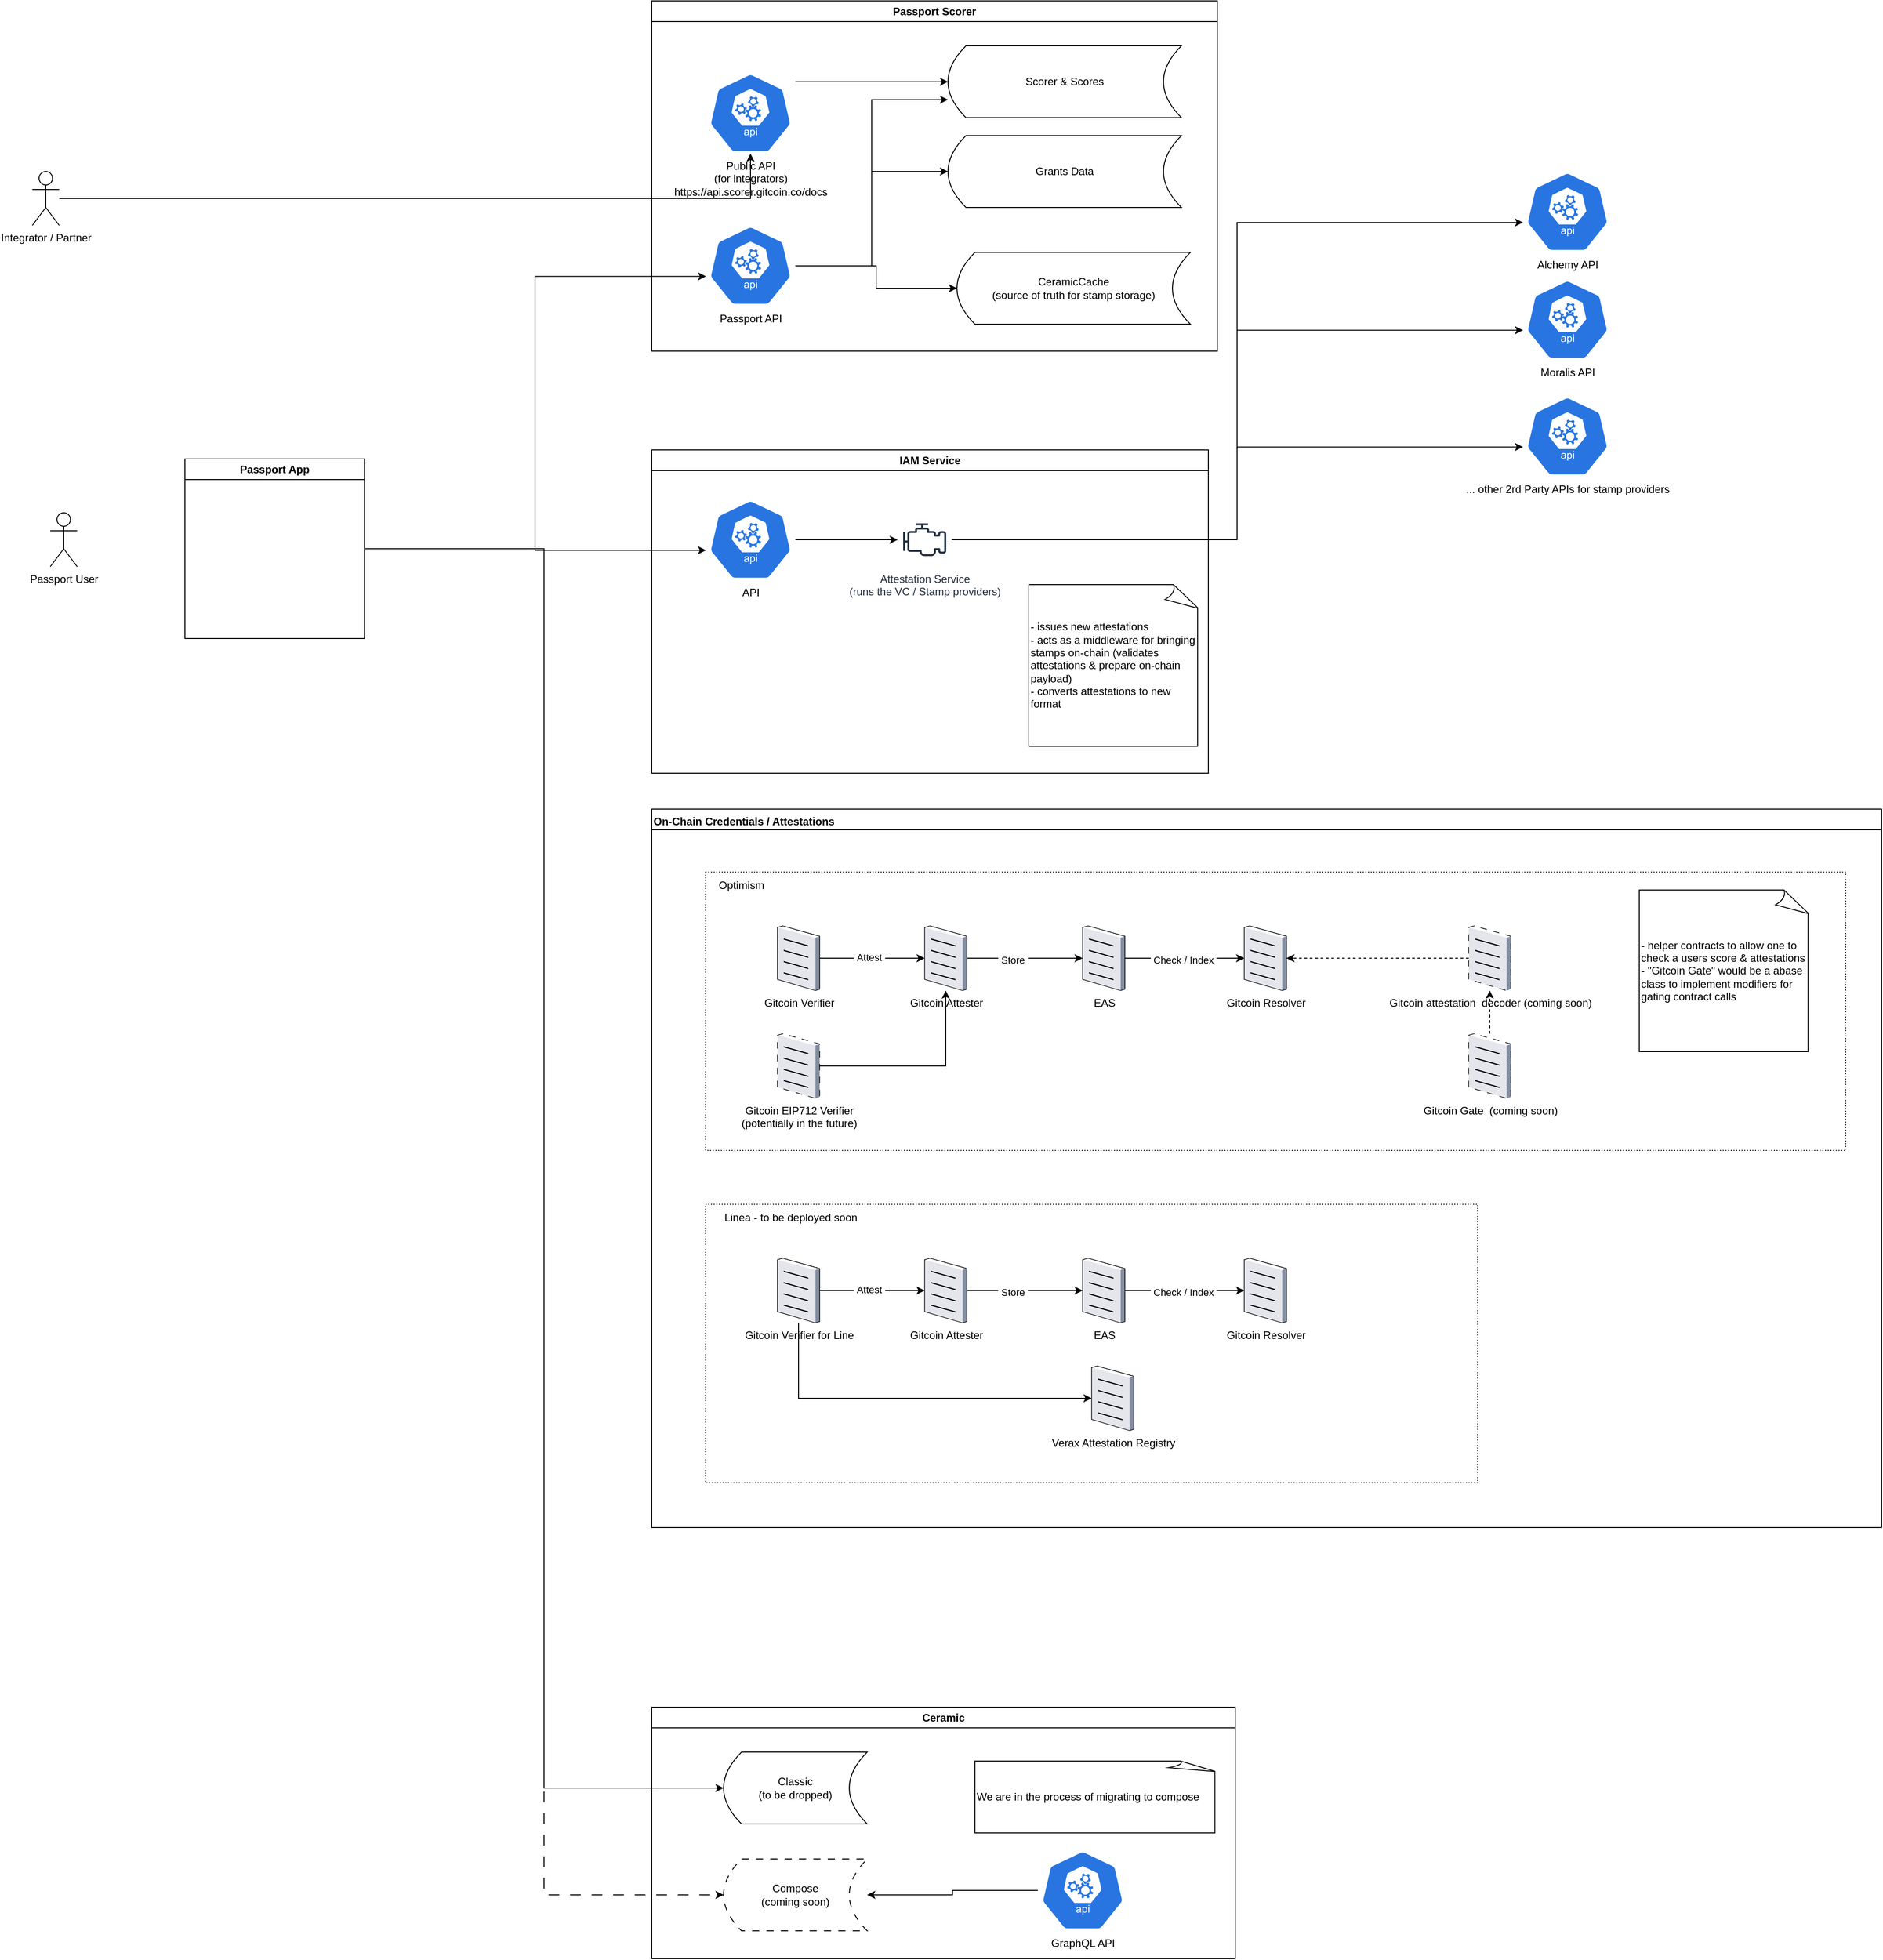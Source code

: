 <mxfile version="22.0.3" type="github">
  <diagram id="prtHgNgQTEPvFCAcTncT" name="Page-1">
    <mxGraphModel dx="4258" dy="1766" grid="1" gridSize="10" guides="1" tooltips="1" connect="1" arrows="1" fold="1" page="1" pageScale="1" pageWidth="827" pageHeight="1169" math="0" shadow="0">
      <root>
        <mxCell id="0" />
        <mxCell id="1" parent="0" />
        <mxCell id="uYgZu5FIEDiZeXpY4sAn-1" value="IAM Service" style="swimlane;whiteSpace=wrap;html=1;" vertex="1" parent="1">
          <mxGeometry x="110" y="620" width="620" height="360" as="geometry" />
        </mxCell>
        <mxCell id="uYgZu5FIEDiZeXpY4sAn-36" value="Attestation Service&lt;br&gt;(runs the VC / Stamp providers)" style="sketch=0;outlineConnect=0;fontColor=#232F3E;gradientColor=none;strokeColor=#232F3E;fillColor=#ffffff;dashed=0;verticalLabelPosition=bottom;verticalAlign=top;align=center;html=1;fontSize=12;fontStyle=0;aspect=fixed;shape=mxgraph.aws4.resourceIcon;resIcon=mxgraph.aws4.emr_engine;" vertex="1" parent="uYgZu5FIEDiZeXpY4sAn-1">
          <mxGeometry x="274" y="70" width="60" height="60" as="geometry" />
        </mxCell>
        <mxCell id="uYgZu5FIEDiZeXpY4sAn-42" style="edgeStyle=orthogonalEdgeStyle;rounded=0;orthogonalLoop=1;jettySize=auto;html=1;" edge="1" parent="uYgZu5FIEDiZeXpY4sAn-1" source="uYgZu5FIEDiZeXpY4sAn-40" target="uYgZu5FIEDiZeXpY4sAn-36">
          <mxGeometry relative="1" as="geometry" />
        </mxCell>
        <mxCell id="uYgZu5FIEDiZeXpY4sAn-40" value="API" style="sketch=0;html=1;dashed=0;whitespace=wrap;fillColor=#2875E2;strokeColor=#ffffff;points=[[0.005,0.63,0],[0.1,0.2,0],[0.9,0.2,0],[0.5,0,0],[0.995,0.63,0],[0.72,0.99,0],[0.5,1,0],[0.28,0.99,0]];verticalLabelPosition=bottom;align=center;verticalAlign=top;shape=mxgraph.kubernetes.icon;prIcon=api" vertex="1" parent="uYgZu5FIEDiZeXpY4sAn-1">
          <mxGeometry x="60" y="55" width="100" height="90" as="geometry" />
        </mxCell>
        <mxCell id="uYgZu5FIEDiZeXpY4sAn-45" value="- issues new attestations&lt;br&gt;- acts as a middleware for bringing stamps on-chain (validates attestations &amp;amp; prepare on-chain payload)&lt;br&gt;- converts attestations to new format" style="whiteSpace=wrap;html=1;shape=mxgraph.basic.document;align=left;" vertex="1" parent="uYgZu5FIEDiZeXpY4sAn-1">
          <mxGeometry x="420" y="150" width="190" height="180" as="geometry" />
        </mxCell>
        <mxCell id="uYgZu5FIEDiZeXpY4sAn-8" style="edgeStyle=orthogonalEdgeStyle;rounded=0;orthogonalLoop=1;jettySize=auto;html=1;entryX=0.005;entryY=0.63;entryDx=0;entryDy=0;entryPerimeter=0;" edge="1" parent="1" source="uYgZu5FIEDiZeXpY4sAn-2" target="uYgZu5FIEDiZeXpY4sAn-17">
          <mxGeometry relative="1" as="geometry">
            <mxPoint x="10" y="210" as="targetPoint" />
          </mxGeometry>
        </mxCell>
        <mxCell id="uYgZu5FIEDiZeXpY4sAn-13" style="edgeStyle=orthogonalEdgeStyle;rounded=0;orthogonalLoop=1;jettySize=auto;html=1;entryX=0;entryY=0.5;entryDx=0;entryDy=0;" edge="1" parent="1" source="uYgZu5FIEDiZeXpY4sAn-2" target="uYgZu5FIEDiZeXpY4sAn-11">
          <mxGeometry relative="1" as="geometry" />
        </mxCell>
        <mxCell id="uYgZu5FIEDiZeXpY4sAn-14" style="edgeStyle=orthogonalEdgeStyle;rounded=0;orthogonalLoop=1;jettySize=auto;html=1;entryX=0;entryY=0.5;entryDx=0;entryDy=0;dashed=1;dashPattern=12 12;" edge="1" parent="1" source="uYgZu5FIEDiZeXpY4sAn-2" target="uYgZu5FIEDiZeXpY4sAn-12">
          <mxGeometry relative="1" as="geometry" />
        </mxCell>
        <mxCell id="uYgZu5FIEDiZeXpY4sAn-2" value="Passport App" style="swimlane;whiteSpace=wrap;html=1;" vertex="1" parent="1">
          <mxGeometry x="-410" y="630" width="200" height="200" as="geometry" />
        </mxCell>
        <mxCell id="uYgZu5FIEDiZeXpY4sAn-3" value="Passport User" style="shape=umlActor;verticalLabelPosition=bottom;verticalAlign=top;html=1;outlineConnect=0;" vertex="1" parent="1">
          <mxGeometry x="-560" y="690" width="30" height="60" as="geometry" />
        </mxCell>
        <mxCell id="uYgZu5FIEDiZeXpY4sAn-4" value="Passport Scorer" style="swimlane;whiteSpace=wrap;html=1;" vertex="1" parent="1">
          <mxGeometry x="110" y="120" width="630" height="390" as="geometry" />
        </mxCell>
        <mxCell id="uYgZu5FIEDiZeXpY4sAn-16" value="Scorer &amp;amp; Scores" style="shape=dataStorage;whiteSpace=wrap;html=1;fixedSize=1;" vertex="1" parent="uYgZu5FIEDiZeXpY4sAn-4">
          <mxGeometry x="330" y="50" width="260" height="80" as="geometry" />
        </mxCell>
        <mxCell id="uYgZu5FIEDiZeXpY4sAn-18" value="Grants Data" style="shape=dataStorage;whiteSpace=wrap;html=1;fixedSize=1;" vertex="1" parent="uYgZu5FIEDiZeXpY4sAn-4">
          <mxGeometry x="330" y="150" width="260" height="80" as="geometry" />
        </mxCell>
        <mxCell id="uYgZu5FIEDiZeXpY4sAn-20" style="edgeStyle=orthogonalEdgeStyle;rounded=0;orthogonalLoop=1;jettySize=auto;html=1;entryX=0;entryY=0.75;entryDx=0;entryDy=0;" edge="1" parent="uYgZu5FIEDiZeXpY4sAn-4" source="uYgZu5FIEDiZeXpY4sAn-17" target="uYgZu5FIEDiZeXpY4sAn-16">
          <mxGeometry relative="1" as="geometry">
            <mxPoint x="260" y="180" as="targetPoint" />
          </mxGeometry>
        </mxCell>
        <mxCell id="uYgZu5FIEDiZeXpY4sAn-32" style="edgeStyle=orthogonalEdgeStyle;rounded=0;orthogonalLoop=1;jettySize=auto;html=1;entryX=0;entryY=0.5;entryDx=0;entryDy=0;" edge="1" parent="uYgZu5FIEDiZeXpY4sAn-4" source="uYgZu5FIEDiZeXpY4sAn-17" target="uYgZu5FIEDiZeXpY4sAn-18">
          <mxGeometry relative="1" as="geometry" />
        </mxCell>
        <mxCell id="uYgZu5FIEDiZeXpY4sAn-17" value="Passport API" style="sketch=0;html=1;dashed=0;whitespace=wrap;fillColor=#2875E2;strokeColor=#ffffff;points=[[0.005,0.63,0],[0.1,0.2,0],[0.9,0.2,0],[0.5,0,0],[0.995,0.63,0],[0.72,0.99,0],[0.5,1,0],[0.28,0.99,0]];verticalLabelPosition=bottom;align=center;verticalAlign=top;shape=mxgraph.kubernetes.icon;prIcon=api" vertex="1" parent="uYgZu5FIEDiZeXpY4sAn-4">
          <mxGeometry x="60" y="250" width="100" height="90" as="geometry" />
        </mxCell>
        <mxCell id="uYgZu5FIEDiZeXpY4sAn-24" style="edgeStyle=orthogonalEdgeStyle;rounded=0;orthogonalLoop=1;jettySize=auto;html=1;entryX=0;entryY=0.5;entryDx=0;entryDy=0;" edge="1" parent="uYgZu5FIEDiZeXpY4sAn-4" source="uYgZu5FIEDiZeXpY4sAn-21" target="uYgZu5FIEDiZeXpY4sAn-16">
          <mxGeometry relative="1" as="geometry">
            <Array as="points">
              <mxPoint x="210" y="90" />
              <mxPoint x="210" y="90" />
            </Array>
          </mxGeometry>
        </mxCell>
        <mxCell id="uYgZu5FIEDiZeXpY4sAn-21" value="Public API&lt;br&gt;(for integrators)&lt;br&gt;https://api.scorer.gitcoin.co/docs" style="sketch=0;html=1;dashed=0;whitespace=wrap;fillColor=#2875E2;strokeColor=#ffffff;points=[[0.005,0.63,0],[0.1,0.2,0],[0.9,0.2,0],[0.5,0,0],[0.995,0.63,0],[0.72,0.99,0],[0.5,1,0],[0.28,0.99,0]];verticalLabelPosition=bottom;align=center;verticalAlign=top;shape=mxgraph.kubernetes.icon;prIcon=api" vertex="1" parent="uYgZu5FIEDiZeXpY4sAn-4">
          <mxGeometry x="60" y="80" width="100" height="90" as="geometry" />
        </mxCell>
        <mxCell id="uYgZu5FIEDiZeXpY4sAn-15" value="CeramicCache&lt;br&gt;(source of truth for stamp storage)" style="shape=dataStorage;whiteSpace=wrap;html=1;fixedSize=1;" vertex="1" parent="uYgZu5FIEDiZeXpY4sAn-4">
          <mxGeometry x="340" y="280" width="260" height="80" as="geometry" />
        </mxCell>
        <mxCell id="uYgZu5FIEDiZeXpY4sAn-19" style="edgeStyle=orthogonalEdgeStyle;rounded=0;orthogonalLoop=1;jettySize=auto;html=1;entryX=0;entryY=0.5;entryDx=0;entryDy=0;" edge="1" parent="uYgZu5FIEDiZeXpY4sAn-4" source="uYgZu5FIEDiZeXpY4sAn-17" target="uYgZu5FIEDiZeXpY4sAn-15">
          <mxGeometry relative="1" as="geometry" />
        </mxCell>
        <mxCell id="uYgZu5FIEDiZeXpY4sAn-7" value="On-Chain Credentials / Attestations" style="swimlane;whiteSpace=wrap;html=1;align=left;verticalAlign=top;" vertex="1" parent="1">
          <mxGeometry x="110" y="1020" width="1370" height="800" as="geometry" />
        </mxCell>
        <mxCell id="uYgZu5FIEDiZeXpY4sAn-48" value="" style="rounded=0;whiteSpace=wrap;html=1;dashed=1;dashPattern=1 2;" vertex="1" parent="uYgZu5FIEDiZeXpY4sAn-7">
          <mxGeometry x="60" y="70" width="1270" height="310" as="geometry" />
        </mxCell>
        <mxCell id="uYgZu5FIEDiZeXpY4sAn-49" value="Optimism" style="text;html=1;strokeColor=none;fillColor=none;align=center;verticalAlign=middle;whiteSpace=wrap;rounded=0;" vertex="1" parent="uYgZu5FIEDiZeXpY4sAn-7">
          <mxGeometry x="70" y="70" width="60" height="30" as="geometry" />
        </mxCell>
        <mxCell id="uYgZu5FIEDiZeXpY4sAn-54" style="edgeStyle=orthogonalEdgeStyle;rounded=0;orthogonalLoop=1;jettySize=auto;html=1;" edge="1" parent="uYgZu5FIEDiZeXpY4sAn-7" source="uYgZu5FIEDiZeXpY4sAn-50" target="uYgZu5FIEDiZeXpY4sAn-51">
          <mxGeometry relative="1" as="geometry" />
        </mxCell>
        <mxCell id="uYgZu5FIEDiZeXpY4sAn-59" value="&amp;nbsp;Attest&amp;nbsp;" style="edgeLabel;html=1;align=center;verticalAlign=middle;resizable=0;points=[];" vertex="1" connectable="0" parent="uYgZu5FIEDiZeXpY4sAn-54">
          <mxGeometry x="-0.06" y="1" relative="1" as="geometry">
            <mxPoint as="offset" />
          </mxGeometry>
        </mxCell>
        <mxCell id="uYgZu5FIEDiZeXpY4sAn-50" value="Gitcoin Verifier" style="verticalLabelPosition=bottom;sketch=0;aspect=fixed;html=1;verticalAlign=top;strokeColor=none;align=center;outlineConnect=0;shape=mxgraph.citrix.document;" vertex="1" parent="uYgZu5FIEDiZeXpY4sAn-7">
          <mxGeometry x="140" y="130" width="47" height="72" as="geometry" />
        </mxCell>
        <mxCell id="uYgZu5FIEDiZeXpY4sAn-55" style="edgeStyle=orthogonalEdgeStyle;rounded=0;orthogonalLoop=1;jettySize=auto;html=1;" edge="1" parent="uYgZu5FIEDiZeXpY4sAn-7" source="uYgZu5FIEDiZeXpY4sAn-51" target="uYgZu5FIEDiZeXpY4sAn-53">
          <mxGeometry relative="1" as="geometry" />
        </mxCell>
        <mxCell id="uYgZu5FIEDiZeXpY4sAn-58" value="&amp;nbsp;Store&amp;nbsp;" style="edgeLabel;html=1;align=center;verticalAlign=middle;resizable=0;points=[];" vertex="1" connectable="0" parent="uYgZu5FIEDiZeXpY4sAn-55">
          <mxGeometry x="-0.209" y="-2" relative="1" as="geometry">
            <mxPoint as="offset" />
          </mxGeometry>
        </mxCell>
        <mxCell id="uYgZu5FIEDiZeXpY4sAn-51" value="Gitcoin Attester" style="verticalLabelPosition=bottom;sketch=0;aspect=fixed;html=1;verticalAlign=top;strokeColor=none;align=center;outlineConnect=0;shape=mxgraph.citrix.document;" vertex="1" parent="uYgZu5FIEDiZeXpY4sAn-7">
          <mxGeometry x="304" y="130" width="47" height="72" as="geometry" />
        </mxCell>
        <mxCell id="uYgZu5FIEDiZeXpY4sAn-52" value="Gitcoin Resolver" style="verticalLabelPosition=bottom;sketch=0;aspect=fixed;html=1;verticalAlign=top;strokeColor=none;align=center;outlineConnect=0;shape=mxgraph.citrix.document;" vertex="1" parent="uYgZu5FIEDiZeXpY4sAn-7">
          <mxGeometry x="660" y="130" width="47" height="72" as="geometry" />
        </mxCell>
        <mxCell id="uYgZu5FIEDiZeXpY4sAn-56" style="edgeStyle=orthogonalEdgeStyle;rounded=0;orthogonalLoop=1;jettySize=auto;html=1;" edge="1" parent="uYgZu5FIEDiZeXpY4sAn-7" source="uYgZu5FIEDiZeXpY4sAn-53" target="uYgZu5FIEDiZeXpY4sAn-52">
          <mxGeometry relative="1" as="geometry" />
        </mxCell>
        <mxCell id="uYgZu5FIEDiZeXpY4sAn-57" value="&amp;nbsp;Check / Index&amp;nbsp;" style="edgeLabel;html=1;align=center;verticalAlign=middle;resizable=0;points=[];" vertex="1" connectable="0" parent="uYgZu5FIEDiZeXpY4sAn-56">
          <mxGeometry x="-0.023" y="-2" relative="1" as="geometry">
            <mxPoint as="offset" />
          </mxGeometry>
        </mxCell>
        <mxCell id="uYgZu5FIEDiZeXpY4sAn-53" value="EAS" style="verticalLabelPosition=bottom;sketch=0;aspect=fixed;html=1;verticalAlign=top;strokeColor=none;align=center;outlineConnect=0;shape=mxgraph.citrix.document;" vertex="1" parent="uYgZu5FIEDiZeXpY4sAn-7">
          <mxGeometry x="480" y="130" width="47" height="72" as="geometry" />
        </mxCell>
        <mxCell id="uYgZu5FIEDiZeXpY4sAn-61" style="edgeStyle=orthogonalEdgeStyle;rounded=0;orthogonalLoop=1;jettySize=auto;html=1;" edge="1" parent="uYgZu5FIEDiZeXpY4sAn-7" source="uYgZu5FIEDiZeXpY4sAn-60" target="uYgZu5FIEDiZeXpY4sAn-51">
          <mxGeometry relative="1" as="geometry" />
        </mxCell>
        <mxCell id="uYgZu5FIEDiZeXpY4sAn-60" value="Gitcoin EIP712 Verifier&lt;br&gt;(potentially in the future)" style="verticalLabelPosition=bottom;sketch=0;aspect=fixed;html=1;verticalAlign=top;align=center;outlineConnect=0;shape=mxgraph.citrix.document;fillColor=none;strokeColor=default;dashed=1;dashPattern=12 12;" vertex="1" parent="uYgZu5FIEDiZeXpY4sAn-7">
          <mxGeometry x="140" y="250" width="47" height="72" as="geometry" />
        </mxCell>
        <mxCell id="uYgZu5FIEDiZeXpY4sAn-65" value="" style="rounded=0;whiteSpace=wrap;html=1;dashed=1;dashPattern=1 2;" vertex="1" parent="uYgZu5FIEDiZeXpY4sAn-7">
          <mxGeometry x="60" y="440" width="860" height="310" as="geometry" />
        </mxCell>
        <mxCell id="uYgZu5FIEDiZeXpY4sAn-66" value="Linea - to be deployed soon" style="text;html=1;strokeColor=none;fillColor=none;align=center;verticalAlign=middle;whiteSpace=wrap;rounded=0;" vertex="1" parent="uYgZu5FIEDiZeXpY4sAn-7">
          <mxGeometry x="60" y="440" width="190" height="30" as="geometry" />
        </mxCell>
        <mxCell id="uYgZu5FIEDiZeXpY4sAn-81" style="edgeStyle=orthogonalEdgeStyle;rounded=0;orthogonalLoop=1;jettySize=auto;html=1;" edge="1" parent="uYgZu5FIEDiZeXpY4sAn-7" source="uYgZu5FIEDiZeXpY4sAn-69" target="uYgZu5FIEDiZeXpY4sAn-79">
          <mxGeometry relative="1" as="geometry">
            <Array as="points">
              <mxPoint x="164" y="656" />
            </Array>
          </mxGeometry>
        </mxCell>
        <mxCell id="uYgZu5FIEDiZeXpY4sAn-69" value="Gitcoin Verifier for Line" style="verticalLabelPosition=bottom;sketch=0;aspect=fixed;html=1;verticalAlign=top;strokeColor=none;align=center;outlineConnect=0;shape=mxgraph.citrix.document;" vertex="1" parent="uYgZu5FIEDiZeXpY4sAn-7">
          <mxGeometry x="140" y="500" width="47" height="72" as="geometry" />
        </mxCell>
        <mxCell id="uYgZu5FIEDiZeXpY4sAn-72" value="Gitcoin Attester" style="verticalLabelPosition=bottom;sketch=0;aspect=fixed;html=1;verticalAlign=top;strokeColor=none;align=center;outlineConnect=0;shape=mxgraph.citrix.document;" vertex="1" parent="uYgZu5FIEDiZeXpY4sAn-7">
          <mxGeometry x="304" y="500" width="47" height="72" as="geometry" />
        </mxCell>
        <mxCell id="uYgZu5FIEDiZeXpY4sAn-67" style="edgeStyle=orthogonalEdgeStyle;rounded=0;orthogonalLoop=1;jettySize=auto;html=1;" edge="1" parent="uYgZu5FIEDiZeXpY4sAn-7" source="uYgZu5FIEDiZeXpY4sAn-69" target="uYgZu5FIEDiZeXpY4sAn-72">
          <mxGeometry relative="1" as="geometry" />
        </mxCell>
        <mxCell id="uYgZu5FIEDiZeXpY4sAn-68" value="&amp;nbsp;Attest&amp;nbsp;" style="edgeLabel;html=1;align=center;verticalAlign=middle;resizable=0;points=[];" vertex="1" connectable="0" parent="uYgZu5FIEDiZeXpY4sAn-67">
          <mxGeometry x="-0.06" y="1" relative="1" as="geometry">
            <mxPoint as="offset" />
          </mxGeometry>
        </mxCell>
        <mxCell id="uYgZu5FIEDiZeXpY4sAn-73" value="Gitcoin Resolver" style="verticalLabelPosition=bottom;sketch=0;aspect=fixed;html=1;verticalAlign=top;strokeColor=none;align=center;outlineConnect=0;shape=mxgraph.citrix.document;" vertex="1" parent="uYgZu5FIEDiZeXpY4sAn-7">
          <mxGeometry x="660" y="500" width="47" height="72" as="geometry" />
        </mxCell>
        <mxCell id="uYgZu5FIEDiZeXpY4sAn-74" style="edgeStyle=orthogonalEdgeStyle;rounded=0;orthogonalLoop=1;jettySize=auto;html=1;" edge="1" parent="uYgZu5FIEDiZeXpY4sAn-7" source="uYgZu5FIEDiZeXpY4sAn-76" target="uYgZu5FIEDiZeXpY4sAn-73">
          <mxGeometry relative="1" as="geometry" />
        </mxCell>
        <mxCell id="uYgZu5FIEDiZeXpY4sAn-75" value="&amp;nbsp;Check / Index&amp;nbsp;" style="edgeLabel;html=1;align=center;verticalAlign=middle;resizable=0;points=[];" vertex="1" connectable="0" parent="uYgZu5FIEDiZeXpY4sAn-74">
          <mxGeometry x="-0.023" y="-2" relative="1" as="geometry">
            <mxPoint as="offset" />
          </mxGeometry>
        </mxCell>
        <mxCell id="uYgZu5FIEDiZeXpY4sAn-76" value="EAS" style="verticalLabelPosition=bottom;sketch=0;aspect=fixed;html=1;verticalAlign=top;strokeColor=none;align=center;outlineConnect=0;shape=mxgraph.citrix.document;" vertex="1" parent="uYgZu5FIEDiZeXpY4sAn-7">
          <mxGeometry x="480" y="500" width="47" height="72" as="geometry" />
        </mxCell>
        <mxCell id="uYgZu5FIEDiZeXpY4sAn-70" style="edgeStyle=orthogonalEdgeStyle;rounded=0;orthogonalLoop=1;jettySize=auto;html=1;" edge="1" parent="uYgZu5FIEDiZeXpY4sAn-7" source="uYgZu5FIEDiZeXpY4sAn-72" target="uYgZu5FIEDiZeXpY4sAn-76">
          <mxGeometry relative="1" as="geometry" />
        </mxCell>
        <mxCell id="uYgZu5FIEDiZeXpY4sAn-71" value="&amp;nbsp;Store&amp;nbsp;" style="edgeLabel;html=1;align=center;verticalAlign=middle;resizable=0;points=[];" vertex="1" connectable="0" parent="uYgZu5FIEDiZeXpY4sAn-70">
          <mxGeometry x="-0.209" y="-2" relative="1" as="geometry">
            <mxPoint as="offset" />
          </mxGeometry>
        </mxCell>
        <mxCell id="uYgZu5FIEDiZeXpY4sAn-79" value="Verax Attestation Registry" style="verticalLabelPosition=bottom;sketch=0;aspect=fixed;html=1;verticalAlign=top;strokeColor=none;align=center;outlineConnect=0;shape=mxgraph.citrix.document;" vertex="1" parent="uYgZu5FIEDiZeXpY4sAn-7">
          <mxGeometry x="490" y="620" width="47" height="72" as="geometry" />
        </mxCell>
        <mxCell id="uYgZu5FIEDiZeXpY4sAn-85" style="edgeStyle=orthogonalEdgeStyle;rounded=0;orthogonalLoop=1;jettySize=auto;html=1;dashed=1;" edge="1" parent="uYgZu5FIEDiZeXpY4sAn-7" source="uYgZu5FIEDiZeXpY4sAn-84" target="uYgZu5FIEDiZeXpY4sAn-52">
          <mxGeometry relative="1" as="geometry" />
        </mxCell>
        <mxCell id="uYgZu5FIEDiZeXpY4sAn-84" value="Gitcoin attestation &amp;nbsp;decoder (coming soon)" style="verticalLabelPosition=bottom;sketch=0;aspect=fixed;html=1;verticalAlign=top;align=center;outlineConnect=0;shape=mxgraph.citrix.document;fillColor=none;strokeColor=default;dashed=1;dashPattern=12 12;" vertex="1" parent="uYgZu5FIEDiZeXpY4sAn-7">
          <mxGeometry x="910" y="130" width="47" height="72" as="geometry" />
        </mxCell>
        <mxCell id="uYgZu5FIEDiZeXpY4sAn-87" style="edgeStyle=orthogonalEdgeStyle;rounded=0;orthogonalLoop=1;jettySize=auto;html=1;dashed=1;" edge="1" parent="uYgZu5FIEDiZeXpY4sAn-7" source="uYgZu5FIEDiZeXpY4sAn-86" target="uYgZu5FIEDiZeXpY4sAn-84">
          <mxGeometry relative="1" as="geometry" />
        </mxCell>
        <mxCell id="uYgZu5FIEDiZeXpY4sAn-86" value="Gitcoin Gate &amp;nbsp;(coming soon)" style="verticalLabelPosition=bottom;sketch=0;aspect=fixed;html=1;verticalAlign=top;align=center;outlineConnect=0;shape=mxgraph.citrix.document;fillColor=none;strokeColor=default;dashed=1;dashPattern=12 12;" vertex="1" parent="uYgZu5FIEDiZeXpY4sAn-7">
          <mxGeometry x="910" y="250" width="47" height="72" as="geometry" />
        </mxCell>
        <mxCell id="uYgZu5FIEDiZeXpY4sAn-88" value="- helper contracts to allow one to check a users score &amp;amp; attestations&lt;br&gt;- &quot;Gitcoin Gate&quot; would be a abase class to implement modifiers for gating contract calls" style="whiteSpace=wrap;html=1;shape=mxgraph.basic.document;align=left;" vertex="1" parent="uYgZu5FIEDiZeXpY4sAn-7">
          <mxGeometry x="1100" y="90" width="190" height="180" as="geometry" />
        </mxCell>
        <mxCell id="uYgZu5FIEDiZeXpY4sAn-9" value="Ceramic" style="swimlane;whiteSpace=wrap;html=1;startSize=23;" vertex="1" parent="1">
          <mxGeometry x="110" y="2020" width="650" height="280" as="geometry" />
        </mxCell>
        <mxCell id="uYgZu5FIEDiZeXpY4sAn-11" value="Classic&lt;br&gt;(to be dropped)" style="shape=dataStorage;whiteSpace=wrap;html=1;fixedSize=1;" vertex="1" parent="uYgZu5FIEDiZeXpY4sAn-9">
          <mxGeometry x="80" y="50" width="160" height="80" as="geometry" />
        </mxCell>
        <mxCell id="uYgZu5FIEDiZeXpY4sAn-12" value="Compose &lt;br&gt;(coming soon)" style="shape=dataStorage;whiteSpace=wrap;html=1;fixedSize=1;dashed=1;dashPattern=8 8;" vertex="1" parent="uYgZu5FIEDiZeXpY4sAn-9">
          <mxGeometry x="80" y="169" width="160" height="80" as="geometry" />
        </mxCell>
        <mxCell id="uYgZu5FIEDiZeXpY4sAn-47" value="We are in the process of migrating to compose" style="whiteSpace=wrap;html=1;shape=mxgraph.basic.document;align=left;" vertex="1" parent="uYgZu5FIEDiZeXpY4sAn-9">
          <mxGeometry x="360" y="60" width="270" height="80" as="geometry" />
        </mxCell>
        <mxCell id="uYgZu5FIEDiZeXpY4sAn-90" style="edgeStyle=orthogonalEdgeStyle;rounded=0;orthogonalLoop=1;jettySize=auto;html=1;" edge="1" parent="uYgZu5FIEDiZeXpY4sAn-9" source="uYgZu5FIEDiZeXpY4sAn-89" target="uYgZu5FIEDiZeXpY4sAn-12">
          <mxGeometry relative="1" as="geometry" />
        </mxCell>
        <mxCell id="uYgZu5FIEDiZeXpY4sAn-89" value="GraphQL API" style="sketch=0;html=1;dashed=0;whitespace=wrap;fillColor=#2875E2;strokeColor=#ffffff;points=[[0.005,0.63,0],[0.1,0.2,0],[0.9,0.2,0],[0.5,0,0],[0.995,0.63,0],[0.72,0.99,0],[0.5,1,0],[0.28,0.99,0]];verticalLabelPosition=bottom;align=center;verticalAlign=top;shape=mxgraph.kubernetes.icon;prIcon=api" vertex="1" parent="uYgZu5FIEDiZeXpY4sAn-9">
          <mxGeometry x="430" y="159" width="100" height="90" as="geometry" />
        </mxCell>
        <mxCell id="uYgZu5FIEDiZeXpY4sAn-28" style="edgeStyle=orthogonalEdgeStyle;rounded=0;orthogonalLoop=1;jettySize=auto;html=1;" edge="1" parent="1" source="uYgZu5FIEDiZeXpY4sAn-25" target="uYgZu5FIEDiZeXpY4sAn-21">
          <mxGeometry relative="1" as="geometry" />
        </mxCell>
        <mxCell id="uYgZu5FIEDiZeXpY4sAn-25" value="Integrator / Partner" style="shape=umlActor;verticalLabelPosition=bottom;verticalAlign=top;html=1;outlineConnect=0;" vertex="1" parent="1">
          <mxGeometry x="-580" y="310" width="30" height="60" as="geometry" />
        </mxCell>
        <mxCell id="uYgZu5FIEDiZeXpY4sAn-33" value="Alchemy API" style="sketch=0;html=1;dashed=0;whitespace=wrap;fillColor=#2875E2;strokeColor=#ffffff;points=[[0.005,0.63,0],[0.1,0.2,0],[0.9,0.2,0],[0.5,0,0],[0.995,0.63,0],[0.72,0.99,0],[0.5,1,0],[0.28,0.99,0]];verticalLabelPosition=bottom;align=center;verticalAlign=top;shape=mxgraph.kubernetes.icon;prIcon=api" vertex="1" parent="1">
          <mxGeometry x="1080" y="310" width="100" height="90" as="geometry" />
        </mxCell>
        <mxCell id="uYgZu5FIEDiZeXpY4sAn-34" value="Moralis API" style="sketch=0;html=1;dashed=0;whitespace=wrap;fillColor=#2875E2;strokeColor=#ffffff;points=[[0.005,0.63,0],[0.1,0.2,0],[0.9,0.2,0],[0.5,0,0],[0.995,0.63,0],[0.72,0.99,0],[0.5,1,0],[0.28,0.99,0]];verticalLabelPosition=bottom;align=center;verticalAlign=top;shape=mxgraph.kubernetes.icon;prIcon=api" vertex="1" parent="1">
          <mxGeometry x="1080" y="430" width="100" height="90" as="geometry" />
        </mxCell>
        <mxCell id="uYgZu5FIEDiZeXpY4sAn-35" value="... other 2rd Party APIs for stamp providers" style="sketch=0;html=1;dashed=0;whitespace=wrap;fillColor=#2875E2;strokeColor=#ffffff;points=[[0.005,0.63,0],[0.1,0.2,0],[0.9,0.2,0],[0.5,0,0],[0.995,0.63,0],[0.72,0.99,0],[0.5,1,0],[0.28,0.99,0]];verticalLabelPosition=bottom;align=center;verticalAlign=top;shape=mxgraph.kubernetes.icon;prIcon=api" vertex="1" parent="1">
          <mxGeometry x="1080" y="560" width="100" height="90" as="geometry" />
        </mxCell>
        <mxCell id="uYgZu5FIEDiZeXpY4sAn-37" style="edgeStyle=orthogonalEdgeStyle;rounded=0;orthogonalLoop=1;jettySize=auto;html=1;entryX=0.005;entryY=0.63;entryDx=0;entryDy=0;entryPerimeter=0;" edge="1" parent="1" source="uYgZu5FIEDiZeXpY4sAn-36" target="uYgZu5FIEDiZeXpY4sAn-33">
          <mxGeometry relative="1" as="geometry" />
        </mxCell>
        <mxCell id="uYgZu5FIEDiZeXpY4sAn-38" style="edgeStyle=orthogonalEdgeStyle;rounded=0;orthogonalLoop=1;jettySize=auto;html=1;entryX=0.005;entryY=0.63;entryDx=0;entryDy=0;entryPerimeter=0;" edge="1" parent="1" source="uYgZu5FIEDiZeXpY4sAn-36" target="uYgZu5FIEDiZeXpY4sAn-34">
          <mxGeometry relative="1" as="geometry" />
        </mxCell>
        <mxCell id="uYgZu5FIEDiZeXpY4sAn-39" style="edgeStyle=orthogonalEdgeStyle;rounded=0;orthogonalLoop=1;jettySize=auto;html=1;entryX=0.005;entryY=0.63;entryDx=0;entryDy=0;entryPerimeter=0;" edge="1" parent="1" source="uYgZu5FIEDiZeXpY4sAn-36" target="uYgZu5FIEDiZeXpY4sAn-35">
          <mxGeometry relative="1" as="geometry" />
        </mxCell>
        <mxCell id="uYgZu5FIEDiZeXpY4sAn-41" style="edgeStyle=orthogonalEdgeStyle;rounded=0;orthogonalLoop=1;jettySize=auto;html=1;entryX=0.005;entryY=0.63;entryDx=0;entryDy=0;entryPerimeter=0;" edge="1" parent="1" source="uYgZu5FIEDiZeXpY4sAn-2" target="uYgZu5FIEDiZeXpY4sAn-40">
          <mxGeometry relative="1" as="geometry" />
        </mxCell>
      </root>
    </mxGraphModel>
  </diagram>
</mxfile>

